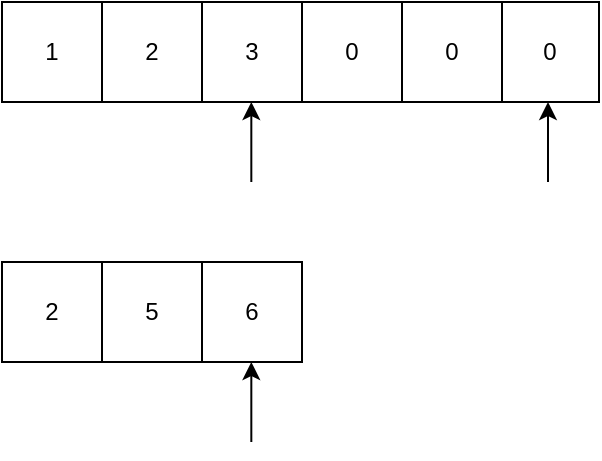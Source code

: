 <mxfile version="22.0.2" type="device">
  <diagram name="第 1 页" id="Rvzh6XMO0-0e_0dUvY8q">
    <mxGraphModel dx="610" dy="628" grid="1" gridSize="10" guides="1" tooltips="1" connect="1" arrows="1" fold="1" page="1" pageScale="1" pageWidth="827" pageHeight="1169" math="0" shadow="0">
      <root>
        <mxCell id="0" />
        <mxCell id="1" parent="0" />
        <mxCell id="-QTGmXPEvj6ewSMW6Bha-2" value="1" style="rounded=0;whiteSpace=wrap;html=1;" vertex="1" parent="1">
          <mxGeometry x="140" y="350" width="50" height="50" as="geometry" />
        </mxCell>
        <mxCell id="-QTGmXPEvj6ewSMW6Bha-3" value="2" style="rounded=0;whiteSpace=wrap;html=1;" vertex="1" parent="1">
          <mxGeometry x="190" y="350" width="50" height="50" as="geometry" />
        </mxCell>
        <mxCell id="-QTGmXPEvj6ewSMW6Bha-4" value="0" style="rounded=0;whiteSpace=wrap;html=1;" vertex="1" parent="1">
          <mxGeometry x="388.5" y="350" width="50" height="50" as="geometry" />
        </mxCell>
        <mxCell id="-QTGmXPEvj6ewSMW6Bha-5" value="0" style="rounded=0;whiteSpace=wrap;html=1;" vertex="1" parent="1">
          <mxGeometry x="340" y="350" width="50" height="50" as="geometry" />
        </mxCell>
        <mxCell id="-QTGmXPEvj6ewSMW6Bha-6" value="0" style="rounded=0;whiteSpace=wrap;html=1;" vertex="1" parent="1">
          <mxGeometry x="290" y="350" width="50" height="50" as="geometry" />
        </mxCell>
        <mxCell id="-QTGmXPEvj6ewSMW6Bha-7" value="3" style="rounded=0;whiteSpace=wrap;html=1;" vertex="1" parent="1">
          <mxGeometry x="240" y="350" width="50" height="50" as="geometry" />
        </mxCell>
        <mxCell id="-QTGmXPEvj6ewSMW6Bha-8" value="2" style="rounded=0;whiteSpace=wrap;html=1;" vertex="1" parent="1">
          <mxGeometry x="140" y="480" width="50" height="50" as="geometry" />
        </mxCell>
        <mxCell id="-QTGmXPEvj6ewSMW6Bha-10" value="5" style="rounded=0;whiteSpace=wrap;html=1;" vertex="1" parent="1">
          <mxGeometry x="190" y="480" width="50" height="50" as="geometry" />
        </mxCell>
        <mxCell id="-QTGmXPEvj6ewSMW6Bha-11" value="6" style="rounded=0;whiteSpace=wrap;html=1;" vertex="1" parent="1">
          <mxGeometry x="240" y="480" width="50" height="50" as="geometry" />
        </mxCell>
        <mxCell id="-QTGmXPEvj6ewSMW6Bha-12" value="" style="endArrow=classic;html=1;rounded=0;" edge="1" parent="1">
          <mxGeometry width="50" height="50" relative="1" as="geometry">
            <mxPoint x="264.66" y="570" as="sourcePoint" />
            <mxPoint x="264.66" y="530" as="targetPoint" />
          </mxGeometry>
        </mxCell>
        <mxCell id="-QTGmXPEvj6ewSMW6Bha-13" value="" style="endArrow=classic;html=1;rounded=0;" edge="1" parent="1">
          <mxGeometry width="50" height="50" relative="1" as="geometry">
            <mxPoint x="264.66" y="440" as="sourcePoint" />
            <mxPoint x="264.66" y="400" as="targetPoint" />
          </mxGeometry>
        </mxCell>
        <mxCell id="-QTGmXPEvj6ewSMW6Bha-101" value="" style="endArrow=classic;html=1;rounded=0;" edge="1" parent="1">
          <mxGeometry width="50" height="50" relative="1" as="geometry">
            <mxPoint x="413" y="440" as="sourcePoint" />
            <mxPoint x="413" y="400" as="targetPoint" />
          </mxGeometry>
        </mxCell>
      </root>
    </mxGraphModel>
  </diagram>
</mxfile>
